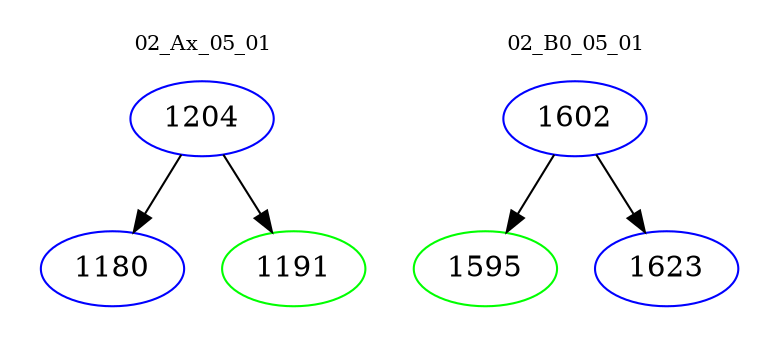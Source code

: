 digraph{
subgraph cluster_0 {
color = white
label = "02_Ax_05_01";
fontsize=10;
T0_1204 [label="1204", color="blue"]
T0_1204 -> T0_1180 [color="black"]
T0_1180 [label="1180", color="blue"]
T0_1204 -> T0_1191 [color="black"]
T0_1191 [label="1191", color="green"]
}
subgraph cluster_1 {
color = white
label = "02_B0_05_01";
fontsize=10;
T1_1602 [label="1602", color="blue"]
T1_1602 -> T1_1595 [color="black"]
T1_1595 [label="1595", color="green"]
T1_1602 -> T1_1623 [color="black"]
T1_1623 [label="1623", color="blue"]
}
}
